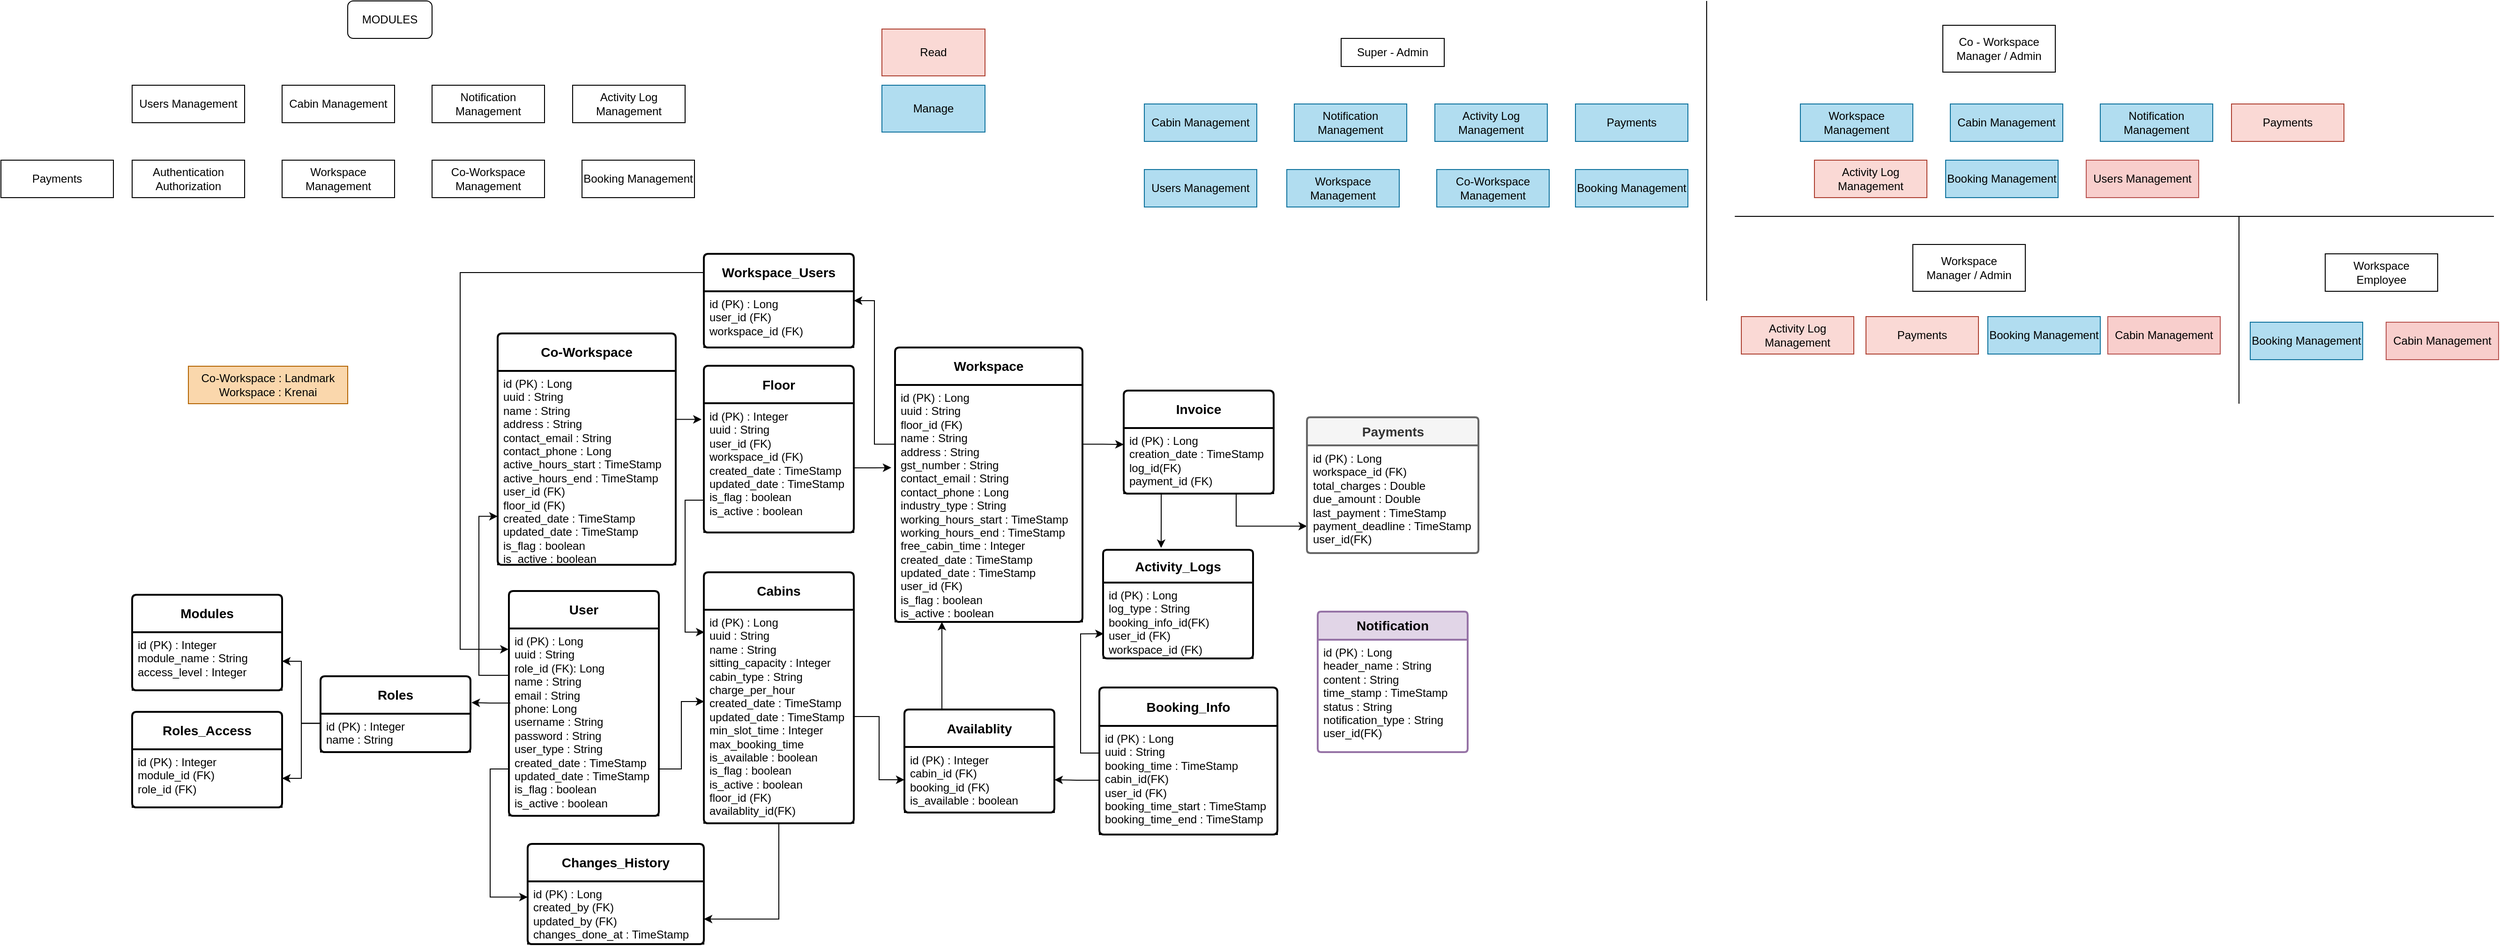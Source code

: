 <mxfile version="26.0.4">
  <diagram name="Page-1" id="Hbr4fW7oNGjuH58WPVC-">
    <mxGraphModel dx="6043" dy="2033" grid="1" gridSize="10" guides="1" tooltips="1" connect="1" arrows="1" fold="1" page="1" pageScale="1" pageWidth="850" pageHeight="1100" math="0" shadow="0">
      <root>
        <mxCell id="0" />
        <mxCell id="1" parent="0" />
        <mxCell id="i0zj9YfqIQTJ_gesHQt6-1" value="&lt;p&gt;&lt;span&gt;&lt;strong&gt;User&lt;/strong&gt;&lt;/span&gt;&lt;/p&gt;" style="swimlane;childLayout=stackLayout;horizontal=1;startSize=40;horizontalStack=0;rounded=1;fontSize=14;fontStyle=0;strokeWidth=2;resizeParent=0;resizeLast=1;shadow=0;dashed=0;align=center;arcSize=4;whiteSpace=wrap;html=1;fillColor=none;" parent="1" vertex="1">
          <mxGeometry x="-3278" y="-440" width="160" height="240" as="geometry" />
        </mxCell>
        <mxCell id="i0zj9YfqIQTJ_gesHQt6-2" value="&lt;div&gt;id (PK) : Long&lt;/div&gt;&lt;div&gt;uuid : String&lt;br&gt;&lt;/div&gt;&lt;div&gt;role_id (FK): Long&lt;br&gt;&lt;/div&gt;name : String&lt;br&gt;email : String&lt;br&gt;phone: Long&lt;br&gt;&lt;div&gt;username : String&lt;br&gt;&lt;/div&gt;password : String&lt;br&gt;user_type : String&lt;br&gt;&lt;div&gt;created_date : TimeStamp&lt;/div&gt;&lt;div&gt;updated_date : TimeStamp&lt;/div&gt;&lt;div&gt;is_flag : boolean&lt;/div&gt;&lt;div&gt;is_active : boolean&lt;/div&gt;" style="align=left;fillColor=none;spacingLeft=4;fontSize=12;verticalAlign=top;resizable=0;rotatable=0;part=1;html=1;" parent="i0zj9YfqIQTJ_gesHQt6-1" vertex="1">
          <mxGeometry y="40" width="160" height="200" as="geometry" />
        </mxCell>
        <mxCell id="i0zj9YfqIQTJ_gesHQt6-34" style="edgeStyle=orthogonalEdgeStyle;rounded=0;orthogonalLoop=1;jettySize=auto;html=1;exitX=0;exitY=0.25;exitDx=0;exitDy=0;entryX=1;entryY=0.5;entryDx=0;entryDy=0;fillColor=none;" parent="1" source="i0zj9YfqIQTJ_gesHQt6-4" target="i0zj9YfqIQTJ_gesHQt6-8" edge="1">
          <mxGeometry relative="1" as="geometry" />
        </mxCell>
        <mxCell id="i0zj9YfqIQTJ_gesHQt6-3" value="&lt;p&gt;&lt;span&gt;&lt;strong&gt;Roles&lt;/strong&gt;&lt;/span&gt;&lt;/p&gt;" style="swimlane;childLayout=stackLayout;horizontal=1;startSize=40;horizontalStack=0;rounded=1;fontSize=14;fontStyle=0;strokeWidth=2;resizeParent=0;resizeLast=1;shadow=0;dashed=0;align=center;arcSize=4;whiteSpace=wrap;html=1;fillColor=none;" parent="1" vertex="1">
          <mxGeometry x="-3479" y="-349" width="160" height="81" as="geometry" />
        </mxCell>
        <mxCell id="i0zj9YfqIQTJ_gesHQt6-4" value="id (PK) : Integer&lt;br&gt;name : String" style="align=left;fillColor=none;spacingLeft=4;fontSize=12;verticalAlign=top;resizable=0;rotatable=0;part=1;html=1;" parent="i0zj9YfqIQTJ_gesHQt6-3" vertex="1">
          <mxGeometry y="40" width="160" height="41" as="geometry" />
        </mxCell>
        <mxCell id="i0zj9YfqIQTJ_gesHQt6-5" value="&lt;p&gt;&lt;span&gt;&lt;strong&gt;Roles_Access&lt;/strong&gt;&lt;/span&gt;&lt;/p&gt;" style="swimlane;childLayout=stackLayout;horizontal=1;startSize=40;horizontalStack=0;rounded=1;fontSize=14;fontStyle=0;strokeWidth=2;resizeParent=0;resizeLast=1;shadow=0;dashed=0;align=center;arcSize=4;whiteSpace=wrap;html=1;fillColor=none;" parent="1" vertex="1">
          <mxGeometry x="-3680" y="-311" width="160" height="102" as="geometry" />
        </mxCell>
        <mxCell id="i0zj9YfqIQTJ_gesHQt6-6" value="&lt;div&gt;id (PK) : Integer&lt;br&gt;&lt;/div&gt;&lt;div&gt;module_id (FK) &lt;br&gt;&lt;/div&gt;&lt;div&gt;role_id (FK)&lt;br&gt;&lt;/div&gt;" style="align=left;fillColor=none;spacingLeft=4;fontSize=12;verticalAlign=top;resizable=0;rotatable=0;part=1;html=1;" parent="i0zj9YfqIQTJ_gesHQt6-5" vertex="1">
          <mxGeometry y="40" width="160" height="62" as="geometry" />
        </mxCell>
        <mxCell id="i0zj9YfqIQTJ_gesHQt6-7" value="&lt;b&gt;Modules&lt;/b&gt;" style="swimlane;childLayout=stackLayout;horizontal=1;startSize=40;horizontalStack=0;rounded=1;fontSize=14;fontStyle=0;strokeWidth=2;resizeParent=0;resizeLast=1;shadow=0;dashed=0;align=center;arcSize=4;whiteSpace=wrap;html=1;fillColor=none;" parent="1" vertex="1">
          <mxGeometry x="-3680" y="-436" width="160" height="102" as="geometry" />
        </mxCell>
        <mxCell id="i0zj9YfqIQTJ_gesHQt6-8" value="id (PK) : Integer&lt;br&gt;module_name : String&lt;br&gt;access_level : Integer" style="align=left;fillColor=none;spacingLeft=4;fontSize=12;verticalAlign=top;resizable=0;rotatable=0;part=1;html=1;" parent="i0zj9YfqIQTJ_gesHQt6-7" vertex="1">
          <mxGeometry y="40" width="160" height="62" as="geometry" />
        </mxCell>
        <mxCell id="i0zj9YfqIQTJ_gesHQt6-14" style="edgeStyle=orthogonalEdgeStyle;rounded=0;orthogonalLoop=1;jettySize=auto;html=1;exitX=0.009;exitY=0.398;exitDx=0;exitDy=0;entryX=1.007;entryY=0.347;entryDx=0;entryDy=0;entryPerimeter=0;exitPerimeter=0;fillColor=none;" parent="1" source="i0zj9YfqIQTJ_gesHQt6-2" target="i0zj9YfqIQTJ_gesHQt6-3" edge="1">
          <mxGeometry relative="1" as="geometry" />
        </mxCell>
        <mxCell id="i0zj9YfqIQTJ_gesHQt6-18" style="edgeStyle=orthogonalEdgeStyle;rounded=0;orthogonalLoop=1;jettySize=auto;html=1;exitX=0;exitY=0.25;exitDx=0;exitDy=0;entryX=1;entryY=0.5;entryDx=0;entryDy=0;fillColor=none;" parent="1" source="i0zj9YfqIQTJ_gesHQt6-4" target="i0zj9YfqIQTJ_gesHQt6-6" edge="1">
          <mxGeometry relative="1" as="geometry" />
        </mxCell>
        <mxCell id="i0zj9YfqIQTJ_gesHQt6-20" value="&lt;div&gt;&lt;strong&gt;Workspace&lt;/strong&gt;&lt;br&gt;&lt;/div&gt;" style="swimlane;childLayout=stackLayout;horizontal=1;startSize=40;horizontalStack=0;rounded=1;fontSize=14;fontStyle=0;strokeWidth=2;resizeParent=0;resizeLast=1;shadow=0;dashed=0;align=center;arcSize=4;whiteSpace=wrap;html=1;fillColor=none;" parent="1" vertex="1">
          <mxGeometry x="-2866" y="-700" width="200" height="293" as="geometry" />
        </mxCell>
        <mxCell id="i0zj9YfqIQTJ_gesHQt6-21" value="&lt;div&gt;id (PK) : Long&lt;/div&gt;&lt;div&gt;uuid : String&lt;br&gt;&lt;/div&gt;floor_id (FK) &lt;br&gt;name : String&lt;br&gt;address : String&lt;br&gt;gst_number : String&lt;br&gt;&lt;div&gt;contact_email : String&lt;br&gt;&lt;/div&gt;contact_phone : Long&lt;br&gt;&lt;div&gt;industry_type : String&lt;br&gt;&lt;/div&gt;&lt;div&gt;working_hours_start : TimeStamp&lt;br&gt;working_hours_end : TimeStamp&lt;br&gt;&lt;/div&gt;&lt;div&gt;free_cabin_time : Integer&lt;br&gt;&lt;/div&gt;&lt;div&gt;&lt;div&gt;created_date : TimeStamp&lt;/div&gt;&lt;div&gt;updated_date : TimeStamp&lt;/div&gt;&lt;div&gt;&lt;div&gt;user_id (FK)&lt;/div&gt;&lt;/div&gt;&lt;div&gt;is_flag : boolean&lt;/div&gt;&lt;div&gt;is_active : boolean&lt;/div&gt;&lt;/div&gt;" style="align=left;fillColor=none;spacingLeft=4;fontSize=12;verticalAlign=top;resizable=0;rotatable=0;part=1;html=1;" parent="i0zj9YfqIQTJ_gesHQt6-20" vertex="1">
          <mxGeometry y="40" width="200" height="253" as="geometry" />
        </mxCell>
        <mxCell id="i0zj9YfqIQTJ_gesHQt6-26" value="&lt;strong&gt;Co-&lt;/strong&gt;&lt;b&gt;Workspace&lt;/b&gt;" style="swimlane;childLayout=stackLayout;horizontal=1;startSize=40;horizontalStack=0;rounded=1;fontSize=14;fontStyle=0;strokeWidth=2;resizeParent=0;resizeLast=1;shadow=0;dashed=0;align=center;arcSize=4;whiteSpace=wrap;html=1;fillColor=none;" parent="1" vertex="1">
          <mxGeometry x="-3290" y="-715" width="190" height="247" as="geometry" />
        </mxCell>
        <mxCell id="i0zj9YfqIQTJ_gesHQt6-27" value="&lt;div&gt;id (PK) : Long&lt;/div&gt;&lt;div&gt;uuid : String&lt;br&gt;&lt;/div&gt;name : String&lt;br&gt;address : String&lt;br&gt;contact_email : String&lt;br&gt;&lt;div&gt;contact_phone : Long&lt;/div&gt;&lt;div&gt;&lt;div&gt;active_hours_start : TimeStamp&lt;br&gt;active_hours_end : TimeStamp&lt;br&gt;&lt;/div&gt;&lt;/div&gt;&lt;div&gt;user_id (FK)&lt;/div&gt;&lt;div&gt;floor_id (FK)&lt;/div&gt;&lt;div&gt;&lt;div&gt;&lt;div&gt;created_date : TimeStamp&lt;/div&gt;&lt;div&gt;updated_date : TimeStamp&lt;/div&gt;&lt;div&gt;is_flag : boolean&lt;/div&gt;&lt;div&gt;is_active : boolean&lt;/div&gt;&lt;/div&gt;&lt;/div&gt;" style="align=left;fillColor=none;spacingLeft=4;fontSize=12;verticalAlign=top;resizable=0;rotatable=0;part=1;html=1;" parent="i0zj9YfqIQTJ_gesHQt6-26" vertex="1">
          <mxGeometry y="40" width="190" height="207" as="geometry" />
        </mxCell>
        <mxCell id="i0zj9YfqIQTJ_gesHQt6-32" value="&lt;div&gt;&lt;strong&gt;Cabins&lt;/strong&gt;&lt;/div&gt;" style="swimlane;childLayout=stackLayout;horizontal=1;startSize=40;horizontalStack=0;rounded=1;fontSize=14;fontStyle=0;strokeWidth=2;resizeParent=0;resizeLast=1;shadow=0;dashed=0;align=center;arcSize=4;whiteSpace=wrap;html=1;fillColor=none;" parent="1" vertex="1">
          <mxGeometry x="-3070" y="-460" width="160" height="268" as="geometry" />
        </mxCell>
        <mxCell id="i0zj9YfqIQTJ_gesHQt6-33" value="&lt;div&gt;id (PK) : Long&lt;/div&gt;&lt;div&gt;uuid : String&lt;br&gt;&lt;/div&gt;name : String&lt;br&gt;&lt;div&gt;sitting_capacity : Integer&lt;/div&gt;&lt;div&gt;cabin_type : String&lt;br&gt;&lt;/div&gt;&lt;div&gt;charge_per_hour&lt;/div&gt;&lt;div&gt;&lt;div&gt;created_date : TimeStamp&lt;/div&gt;&lt;div&gt;updated_date : TimeStamp&lt;/div&gt;&lt;div&gt;min_slot_time : Integer&lt;/div&gt;&lt;div&gt;max_booking_time&lt;br&gt;&lt;/div&gt;&lt;div&gt;is_available : boolean&lt;br&gt;&lt;/div&gt;&lt;div&gt;is_flag : boolean&lt;/div&gt;&lt;div&gt;is_active : boolean&lt;/div&gt;&lt;/div&gt;&lt;div&gt;floor_id (FK)&lt;/div&gt;&lt;div&gt;availablity_id(FK)&lt;br&gt;&lt;/div&gt;" style="align=left;fillColor=none;spacingLeft=4;fontSize=12;verticalAlign=top;resizable=0;rotatable=0;part=1;html=1;" parent="i0zj9YfqIQTJ_gesHQt6-32" vertex="1">
          <mxGeometry y="40" width="160" height="228" as="geometry" />
        </mxCell>
        <mxCell id="6uWzE0YaMPxojv6-Itjr-31" style="edgeStyle=orthogonalEdgeStyle;rounded=0;orthogonalLoop=1;jettySize=auto;html=1;exitX=0.25;exitY=0;exitDx=0;exitDy=0;entryX=0.25;entryY=1;entryDx=0;entryDy=0;" edge="1" parent="1" source="i0zj9YfqIQTJ_gesHQt6-37" target="i0zj9YfqIQTJ_gesHQt6-20">
          <mxGeometry relative="1" as="geometry" />
        </mxCell>
        <mxCell id="i0zj9YfqIQTJ_gesHQt6-37" value="&lt;b&gt;Availablity&lt;/b&gt;" style="swimlane;childLayout=stackLayout;horizontal=1;startSize=40;horizontalStack=0;rounded=1;fontSize=14;fontStyle=0;strokeWidth=2;resizeParent=0;resizeLast=1;shadow=0;dashed=0;align=center;arcSize=4;whiteSpace=wrap;html=1;fillColor=none;" parent="1" vertex="1">
          <mxGeometry x="-2856" y="-313.5" width="160" height="110" as="geometry" />
        </mxCell>
        <mxCell id="i0zj9YfqIQTJ_gesHQt6-38" value="&lt;div&gt;id (PK) : Integer&lt;br&gt;&lt;/div&gt;&lt;div&gt;cabin_id (FK) &lt;br&gt;&lt;/div&gt;&lt;div&gt;booking_id (FK)&lt;/div&gt;&lt;div&gt;is_available : boolean&lt;/div&gt;" style="align=left;fillColor=none;spacingLeft=4;fontSize=12;verticalAlign=top;resizable=0;rotatable=0;part=1;html=1;" parent="i0zj9YfqIQTJ_gesHQt6-37" vertex="1">
          <mxGeometry y="40" width="160" height="70" as="geometry" />
        </mxCell>
        <mxCell id="i0zj9YfqIQTJ_gesHQt6-40" value="&lt;p&gt;&lt;span&gt;&lt;strong&gt;Floor&lt;/strong&gt;&lt;/span&gt;&lt;/p&gt;" style="swimlane;childLayout=stackLayout;horizontal=1;startSize=40;horizontalStack=0;rounded=1;fontSize=14;fontStyle=0;strokeWidth=2;resizeParent=0;resizeLast=1;shadow=0;dashed=0;align=center;arcSize=4;whiteSpace=wrap;html=1;fillColor=none;" parent="1" vertex="1">
          <mxGeometry x="-3070" y="-680.5" width="160" height="178" as="geometry">
            <mxRectangle x="-599" y="1382" width="80" height="60" as="alternateBounds" />
          </mxGeometry>
        </mxCell>
        <mxCell id="i0zj9YfqIQTJ_gesHQt6-41" value="&lt;div&gt;id (PK) : Integer&lt;/div&gt;&lt;div&gt;uuid : String&lt;br&gt;&lt;/div&gt;&lt;div&gt;user_id (FK)&lt;/div&gt;&lt;div&gt;workspace_id (FK)&lt;/div&gt;&lt;div&gt;&lt;div&gt;&lt;div&gt;created_date : TimeStamp&lt;/div&gt;&lt;div&gt;updated_date : TimeStamp&lt;/div&gt;&lt;div&gt;is_flag : boolean&lt;/div&gt;&lt;div&gt;is_active : boolean&lt;/div&gt;&lt;/div&gt;&lt;/div&gt;" style="align=left;fillColor=none;spacingLeft=4;fontSize=12;verticalAlign=top;resizable=0;rotatable=0;part=1;html=1;" parent="i0zj9YfqIQTJ_gesHQt6-40" vertex="1">
          <mxGeometry y="40" width="160" height="138" as="geometry" />
        </mxCell>
        <mxCell id="i0zj9YfqIQTJ_gesHQt6-46" value="&lt;b&gt;Activity_Logs&lt;br&gt;&lt;/b&gt;" style="swimlane;childLayout=stackLayout;horizontal=1;startSize=35;horizontalStack=0;rounded=1;fontSize=14;fontStyle=0;strokeWidth=2;resizeParent=0;resizeLast=1;shadow=0;dashed=0;align=center;arcSize=4;whiteSpace=wrap;html=1;fillColor=none;" parent="1" vertex="1">
          <mxGeometry x="-2644" y="-484" width="160" height="116" as="geometry" />
        </mxCell>
        <mxCell id="i0zj9YfqIQTJ_gesHQt6-47" value="id (PK) : Long&lt;br&gt;log_type : String&lt;br&gt;&lt;div&gt;booking_info_id(FK)&lt;/div&gt;&lt;div&gt;user_id (FK)&lt;/div&gt;&lt;div&gt;workspace_id (FK)&lt;br&gt;&lt;/div&gt;" style="align=left;fillColor=none;spacingLeft=4;fontSize=12;verticalAlign=top;resizable=0;rotatable=0;part=1;html=1;" parent="i0zj9YfqIQTJ_gesHQt6-46" vertex="1">
          <mxGeometry y="35" width="160" height="81" as="geometry" />
        </mxCell>
        <mxCell id="i0zj9YfqIQTJ_gesHQt6-48" value="&lt;b&gt;Booking_Info&lt;/b&gt;" style="swimlane;childLayout=stackLayout;horizontal=1;startSize=41;horizontalStack=0;rounded=1;fontSize=14;fontStyle=0;strokeWidth=2;resizeParent=0;resizeLast=1;shadow=0;dashed=0;align=center;arcSize=4;whiteSpace=wrap;html=1;fillColor=none;" parent="1" vertex="1">
          <mxGeometry x="-2648" y="-337" width="190" height="157" as="geometry" />
        </mxCell>
        <mxCell id="i0zj9YfqIQTJ_gesHQt6-49" value="&lt;div&gt;id (PK) : Long&lt;/div&gt;uuid : String&lt;br&gt;&lt;div&gt;booking_time : TimeStamp&lt;/div&gt;&lt;div&gt;cabin_id(FK) &lt;/div&gt;user_id (FK)&lt;br&gt;&lt;div&gt;booking_time_start : TimeStamp&lt;/div&gt;&lt;div&gt;booking_time_end : TimeStamp&lt;/div&gt;" style="align=left;fillColor=none;spacingLeft=4;fontSize=12;verticalAlign=top;resizable=0;rotatable=0;part=1;html=1;" parent="i0zj9YfqIQTJ_gesHQt6-48" vertex="1">
          <mxGeometry y="41" width="190" height="116" as="geometry" />
        </mxCell>
        <mxCell id="6uWzE0YaMPxojv6-Itjr-39" style="edgeStyle=orthogonalEdgeStyle;rounded=0;orthogonalLoop=1;jettySize=auto;html=1;exitX=0.75;exitY=1;exitDx=0;exitDy=0;entryX=0;entryY=0.75;entryDx=0;entryDy=0;" edge="1" parent="1" source="i0zj9YfqIQTJ_gesHQt6-50" target="6uWzE0YaMPxojv6-Itjr-38">
          <mxGeometry relative="1" as="geometry" />
        </mxCell>
        <mxCell id="i0zj9YfqIQTJ_gesHQt6-50" value="&lt;b&gt;Invoice&lt;br&gt;&lt;/b&gt;" style="swimlane;childLayout=stackLayout;horizontal=1;startSize=40;horizontalStack=0;rounded=1;fontSize=14;fontStyle=0;strokeWidth=2;resizeParent=0;resizeLast=1;shadow=0;dashed=0;align=center;arcSize=4;whiteSpace=wrap;html=1;fillColor=none;" parent="1" vertex="1">
          <mxGeometry x="-2622" y="-654" width="160" height="110" as="geometry" />
        </mxCell>
        <mxCell id="i0zj9YfqIQTJ_gesHQt6-51" value="&lt;div&gt;id (PK) : Long&lt;br&gt;&lt;/div&gt;creation_date : TimeStamp&lt;br&gt;&lt;div&gt;log_id(FK)&lt;/div&gt;&lt;div&gt;payment_id (FK)&lt;/div&gt;" style="align=left;fillColor=none;spacingLeft=4;fontSize=12;verticalAlign=top;resizable=0;rotatable=0;part=1;html=1;" parent="i0zj9YfqIQTJ_gesHQt6-50" vertex="1">
          <mxGeometry y="40" width="160" height="70" as="geometry" />
        </mxCell>
        <mxCell id="i0zj9YfqIQTJ_gesHQt6-56" value="&lt;b&gt;Notification&lt;/b&gt;" style="swimlane;childLayout=stackLayout;horizontal=1;startSize=30;horizontalStack=0;rounded=1;fontSize=14;fontStyle=0;strokeWidth=2;resizeParent=0;resizeLast=1;shadow=0;dashed=0;align=center;arcSize=4;whiteSpace=wrap;html=1;fillColor=#e1d5e7;strokeColor=#9673a6;" parent="1" vertex="1">
          <mxGeometry x="-2415" y="-418" width="160" height="150" as="geometry" />
        </mxCell>
        <mxCell id="i0zj9YfqIQTJ_gesHQt6-57" value="&lt;div&gt;id (PK) : Long&lt;br&gt;&lt;/div&gt;header_name : String&lt;br&gt;&lt;div&gt;content : String &lt;br&gt;&lt;/div&gt;&lt;div&gt;time_stamp : TimeStamp&lt;br&gt;&lt;/div&gt;&lt;div&gt;status : String&lt;br&gt;&lt;/div&gt;&lt;div&gt;notification_type : String&lt;br&gt;&lt;/div&gt;&lt;div&gt;user_id(FK)&lt;br&gt;&lt;/div&gt;&lt;div&gt;&lt;br&gt;&lt;/div&gt;" style="align=left;strokeColor=none;fillColor=none;spacingLeft=4;fontSize=12;verticalAlign=top;resizable=0;rotatable=0;part=1;html=1;" parent="i0zj9YfqIQTJ_gesHQt6-56" vertex="1">
          <mxGeometry y="30" width="160" height="120" as="geometry" />
        </mxCell>
        <mxCell id="i0zj9YfqIQTJ_gesHQt6-70" style="edgeStyle=orthogonalEdgeStyle;rounded=0;orthogonalLoop=1;jettySize=auto;html=1;exitX=1;exitY=0.25;exitDx=0;exitDy=0;entryX=0;entryY=0.25;entryDx=0;entryDy=0;" parent="1" source="i0zj9YfqIQTJ_gesHQt6-21" target="i0zj9YfqIQTJ_gesHQt6-51" edge="1">
          <mxGeometry relative="1" as="geometry" />
        </mxCell>
        <mxCell id="i0zj9YfqIQTJ_gesHQt6-75" value="MODULES" style="rounded=1;whiteSpace=wrap;html=1;" parent="1" vertex="1">
          <mxGeometry x="-3450" y="-1070" width="90" height="40" as="geometry" />
        </mxCell>
        <mxCell id="i0zj9YfqIQTJ_gesHQt6-76" value="&lt;div&gt;Authentication&lt;/div&gt;&lt;div&gt;Authorization&lt;br&gt;&lt;/div&gt;" style="rounded=0;whiteSpace=wrap;html=1;" parent="1" vertex="1">
          <mxGeometry x="-3680" y="-900" width="120" height="40" as="geometry" />
        </mxCell>
        <mxCell id="i0zj9YfqIQTJ_gesHQt6-77" value="Users Management" style="rounded=0;whiteSpace=wrap;html=1;" parent="1" vertex="1">
          <mxGeometry x="-3680" y="-980" width="120" height="40" as="geometry" />
        </mxCell>
        <mxCell id="i0zj9YfqIQTJ_gesHQt6-78" value="Co-Workspace Management" style="rounded=0;whiteSpace=wrap;html=1;" parent="1" vertex="1">
          <mxGeometry x="-3360" y="-900" width="120" height="40" as="geometry" />
        </mxCell>
        <mxCell id="i0zj9YfqIQTJ_gesHQt6-79" value="Workspace Management" style="rounded=0;whiteSpace=wrap;html=1;" parent="1" vertex="1">
          <mxGeometry x="-3520" y="-900" width="120" height="40" as="geometry" />
        </mxCell>
        <mxCell id="i0zj9YfqIQTJ_gesHQt6-80" value="Booking Management" style="rounded=0;whiteSpace=wrap;html=1;" parent="1" vertex="1">
          <mxGeometry x="-3200" y="-900" width="120" height="40" as="geometry" />
        </mxCell>
        <mxCell id="i0zj9YfqIQTJ_gesHQt6-81" value="Cabin Management" style="rounded=0;whiteSpace=wrap;html=1;" parent="1" vertex="1">
          <mxGeometry x="-3520" y="-980" width="120" height="40" as="geometry" />
        </mxCell>
        <mxCell id="i0zj9YfqIQTJ_gesHQt6-82" value="&lt;div&gt;Notification&lt;/div&gt;&lt;div&gt;Management&lt;br&gt;&lt;/div&gt;" style="rounded=0;whiteSpace=wrap;html=1;" parent="1" vertex="1">
          <mxGeometry x="-3360" y="-980" width="120" height="40" as="geometry" />
        </mxCell>
        <mxCell id="i0zj9YfqIQTJ_gesHQt6-87" value="Activity Log Management" style="rounded=0;whiteSpace=wrap;html=1;" parent="1" vertex="1">
          <mxGeometry x="-3210" y="-980" width="120" height="40" as="geometry" />
        </mxCell>
        <mxCell id="i0zj9YfqIQTJ_gesHQt6-88" value="&lt;b&gt;Changes_History&lt;/b&gt;" style="swimlane;childLayout=stackLayout;horizontal=1;startSize=40;horizontalStack=0;rounded=1;fontSize=14;fontStyle=0;strokeWidth=2;resizeParent=0;resizeLast=1;shadow=0;dashed=0;align=center;arcSize=4;whiteSpace=wrap;html=1;fillColor=none;" parent="1" vertex="1">
          <mxGeometry x="-3258" y="-170" width="188" height="107" as="geometry" />
        </mxCell>
        <mxCell id="i0zj9YfqIQTJ_gesHQt6-89" value="&lt;div&gt;id (PK) : Long&lt;br&gt;&lt;/div&gt;&lt;div&gt;created_by (FK) &lt;br&gt;&lt;/div&gt;&lt;div&gt;updated_by (FK)&lt;/div&gt;&lt;div&gt;changes_done_at : TimeStamp&lt;/div&gt;" style="align=left;fillColor=none;spacingLeft=4;fontSize=12;verticalAlign=top;resizable=0;rotatable=0;part=1;html=1;" parent="i0zj9YfqIQTJ_gesHQt6-88" vertex="1">
          <mxGeometry y="40" width="188" height="67" as="geometry" />
        </mxCell>
        <mxCell id="i0zj9YfqIQTJ_gesHQt6-90" style="edgeStyle=orthogonalEdgeStyle;rounded=0;orthogonalLoop=1;jettySize=auto;html=1;exitX=0;exitY=0.75;exitDx=0;exitDy=0;entryX=0;entryY=0.25;entryDx=0;entryDy=0;" parent="1" source="i0zj9YfqIQTJ_gesHQt6-2" target="i0zj9YfqIQTJ_gesHQt6-89" edge="1">
          <mxGeometry relative="1" as="geometry" />
        </mxCell>
        <mxCell id="i0zj9YfqIQTJ_gesHQt6-98" value="Users Management" style="rounded=0;whiteSpace=wrap;html=1;fillColor=#b1ddf0;strokeColor=#10739e;" parent="1" vertex="1">
          <mxGeometry x="-2600" y="-890" width="120" height="40" as="geometry" />
        </mxCell>
        <mxCell id="i0zj9YfqIQTJ_gesHQt6-99" value="Co-Workspace Management" style="rounded=0;whiteSpace=wrap;html=1;fillColor=#b1ddf0;strokeColor=#10739e;" parent="1" vertex="1">
          <mxGeometry x="-2288" y="-890" width="120" height="40" as="geometry" />
        </mxCell>
        <mxCell id="i0zj9YfqIQTJ_gesHQt6-100" value="Workspace Management" style="rounded=0;whiteSpace=wrap;html=1;fillColor=#b1ddf0;strokeColor=#10739e;" parent="1" vertex="1">
          <mxGeometry x="-2448" y="-890" width="120" height="40" as="geometry" />
        </mxCell>
        <mxCell id="i0zj9YfqIQTJ_gesHQt6-101" value="Booking Management" style="rounded=0;whiteSpace=wrap;html=1;fillColor=#b1ddf0;strokeColor=#10739e;" parent="1" vertex="1">
          <mxGeometry x="-2140" y="-890" width="120" height="40" as="geometry" />
        </mxCell>
        <mxCell id="i0zj9YfqIQTJ_gesHQt6-102" value="Cabin Management" style="rounded=0;whiteSpace=wrap;html=1;fillColor=#b1ddf0;strokeColor=#10739e;" parent="1" vertex="1">
          <mxGeometry x="-2600" y="-960" width="120" height="40" as="geometry" />
        </mxCell>
        <mxCell id="i0zj9YfqIQTJ_gesHQt6-103" value="&lt;div&gt;Notification&lt;/div&gt;&lt;div&gt;Management&lt;br&gt;&lt;/div&gt;" style="rounded=0;whiteSpace=wrap;html=1;fillColor=#b1ddf0;strokeColor=#10739e;" parent="1" vertex="1">
          <mxGeometry x="-2440" y="-960" width="120" height="40" as="geometry" />
        </mxCell>
        <mxCell id="i0zj9YfqIQTJ_gesHQt6-106" value="Activity Log Management" style="rounded=0;whiteSpace=wrap;html=1;fillColor=#b1ddf0;strokeColor=#10739e;" parent="1" vertex="1">
          <mxGeometry x="-2290" y="-960" width="120" height="40" as="geometry" />
        </mxCell>
        <mxCell id="i0zj9YfqIQTJ_gesHQt6-107" value="Super - Admin" style="rounded=0;whiteSpace=wrap;html=1;" parent="1" vertex="1">
          <mxGeometry x="-2390" y="-1030" width="110" height="30" as="geometry" />
        </mxCell>
        <mxCell id="i0zj9YfqIQTJ_gesHQt6-111" value="Workspace Management" style="rounded=0;whiteSpace=wrap;html=1;fillColor=#b1ddf0;strokeColor=#10739e;" parent="1" vertex="1">
          <mxGeometry x="-1900" y="-960" width="120" height="40" as="geometry" />
        </mxCell>
        <mxCell id="i0zj9YfqIQTJ_gesHQt6-112" value="Booking Management" style="rounded=0;whiteSpace=wrap;html=1;fillColor=#b1ddf0;strokeColor=#10739e;" parent="1" vertex="1">
          <mxGeometry x="-1745" y="-900" width="120" height="40" as="geometry" />
        </mxCell>
        <mxCell id="i0zj9YfqIQTJ_gesHQt6-113" value="Cabin Management" style="rounded=0;whiteSpace=wrap;html=1;fillColor=#b1ddf0;strokeColor=#10739e;" parent="1" vertex="1">
          <mxGeometry x="-1740" y="-960" width="120" height="40" as="geometry" />
        </mxCell>
        <mxCell id="i0zj9YfqIQTJ_gesHQt6-114" value="&lt;div&gt;Notification&lt;/div&gt;&lt;div&gt;Management&lt;br&gt;&lt;/div&gt;" style="rounded=0;whiteSpace=wrap;html=1;fillColor=#b1ddf0;strokeColor=#10739e;" parent="1" vertex="1">
          <mxGeometry x="-1580" y="-960" width="120" height="40" as="geometry" />
        </mxCell>
        <mxCell id="i0zj9YfqIQTJ_gesHQt6-115" value="Activity Log Management" style="rounded=0;whiteSpace=wrap;html=1;fillColor=#fad9d5;strokeColor=#ae4132;" parent="1" vertex="1">
          <mxGeometry x="-1885" y="-900" width="120" height="40" as="geometry" />
        </mxCell>
        <mxCell id="i0zj9YfqIQTJ_gesHQt6-116" value="&lt;div&gt;Co - Workspace&lt;/div&gt;&lt;div&gt;Manager / Admin&lt;br&gt;&lt;/div&gt;" style="rounded=0;whiteSpace=wrap;html=1;" parent="1" vertex="1">
          <mxGeometry x="-1748" y="-1044" width="120" height="50" as="geometry" />
        </mxCell>
        <mxCell id="i0zj9YfqIQTJ_gesHQt6-125" value="Booking Management" style="rounded=0;whiteSpace=wrap;html=1;fillColor=#b1ddf0;strokeColor=#10739e;" parent="1" vertex="1">
          <mxGeometry x="-1700" y="-733" width="120" height="40" as="geometry" />
        </mxCell>
        <mxCell id="i0zj9YfqIQTJ_gesHQt6-128" value="Activity Log Management" style="rounded=0;whiteSpace=wrap;html=1;fillColor=#fad9d5;strokeColor=#ae4132;" parent="1" vertex="1">
          <mxGeometry x="-1963" y="-733" width="120" height="40" as="geometry" />
        </mxCell>
        <mxCell id="i0zj9YfqIQTJ_gesHQt6-129" value="&lt;div&gt;Workspace&lt;/div&gt;&lt;div&gt;Manager / Admin&lt;br&gt;&lt;/div&gt;" style="rounded=0;whiteSpace=wrap;html=1;" parent="1" vertex="1">
          <mxGeometry x="-1780" y="-810" width="120" height="50" as="geometry" />
        </mxCell>
        <mxCell id="i0zj9YfqIQTJ_gesHQt6-130" value="Booking Management" style="rounded=0;whiteSpace=wrap;html=1;fillColor=#b1ddf0;strokeColor=#10739e;" parent="1" vertex="1">
          <mxGeometry x="-1420" y="-727" width="120" height="40" as="geometry" />
        </mxCell>
        <mxCell id="i0zj9YfqIQTJ_gesHQt6-134" value="&lt;div&gt;Workspace&lt;/div&gt;&lt;div&gt;Employee&lt;/div&gt;" style="rounded=0;whiteSpace=wrap;html=1;" parent="1" vertex="1">
          <mxGeometry x="-1340" y="-800" width="120" height="40" as="geometry" />
        </mxCell>
        <mxCell id="i0zj9YfqIQTJ_gesHQt6-137" value="Read" style="rounded=0;whiteSpace=wrap;html=1;fillColor=#fad9d5;strokeColor=#ae4132;" parent="1" vertex="1">
          <mxGeometry x="-2880" y="-1040" width="110" height="50" as="geometry" />
        </mxCell>
        <mxCell id="i0zj9YfqIQTJ_gesHQt6-138" value="Manage" style="rounded=0;whiteSpace=wrap;html=1;fillColor=#b1ddf0;strokeColor=#10739e;" parent="1" vertex="1">
          <mxGeometry x="-2880" y="-980" width="110" height="50" as="geometry" />
        </mxCell>
        <mxCell id="ZUwX_merdfJP2ijp_3mD-2" value="&lt;div&gt;Co-Workspace : Landmark&lt;br&gt;&lt;/div&gt;&lt;div&gt;Workspace : Krenai&lt;/div&gt;" style="rounded=0;whiteSpace=wrap;html=1;fillColor=#fad7ac;strokeColor=#b46504;" parent="1" vertex="1">
          <mxGeometry x="-3620" y="-680" width="170" height="40" as="geometry" />
        </mxCell>
        <mxCell id="ZUwX_merdfJP2ijp_3mD-3" value="" style="endArrow=none;html=1;rounded=0;" parent="1" edge="1">
          <mxGeometry width="50" height="50" relative="1" as="geometry">
            <mxPoint x="-2000" y="-750" as="sourcePoint" />
            <mxPoint x="-2000" y="-1070" as="targetPoint" />
          </mxGeometry>
        </mxCell>
        <mxCell id="ZUwX_merdfJP2ijp_3mD-4" value="" style="endArrow=none;html=1;rounded=0;" parent="1" edge="1">
          <mxGeometry width="50" height="50" relative="1" as="geometry">
            <mxPoint x="-1970" y="-840" as="sourcePoint" />
            <mxPoint x="-1160" y="-840" as="targetPoint" />
          </mxGeometry>
        </mxCell>
        <mxCell id="ZUwX_merdfJP2ijp_3mD-5" value="" style="endArrow=none;html=1;rounded=0;" parent="1" edge="1">
          <mxGeometry width="50" height="50" relative="1" as="geometry">
            <mxPoint x="-1432" y="-640" as="sourcePoint" />
            <mxPoint x="-1432" y="-840" as="targetPoint" />
          </mxGeometry>
        </mxCell>
        <mxCell id="6uWzE0YaMPxojv6-Itjr-3" style="edgeStyle=orthogonalEdgeStyle;rounded=0;orthogonalLoop=1;jettySize=auto;html=1;exitX=0;exitY=0.75;exitDx=0;exitDy=0;entryX=0.004;entryY=0.105;entryDx=0;entryDy=0;entryPerimeter=0;" edge="1" parent="1" source="i0zj9YfqIQTJ_gesHQt6-41" target="i0zj9YfqIQTJ_gesHQt6-33">
          <mxGeometry relative="1" as="geometry" />
        </mxCell>
        <mxCell id="6uWzE0YaMPxojv6-Itjr-15" value="Users Management" style="rounded=0;whiteSpace=wrap;html=1;fillColor=#f8cecc;strokeColor=#b85450;" vertex="1" parent="1">
          <mxGeometry x="-1595" y="-900" width="120" height="40" as="geometry" />
        </mxCell>
        <mxCell id="6uWzE0YaMPxojv6-Itjr-22" value="Activity Log Management" style="rounded=0;whiteSpace=wrap;html=1;fillColor=#fad9d5;strokeColor=#ae4132;" vertex="1" parent="1">
          <mxGeometry x="-1275" y="-727" width="120" height="40" as="geometry" />
        </mxCell>
        <mxCell id="6uWzE0YaMPxojv6-Itjr-25" value="Cabin Management" style="rounded=0;whiteSpace=wrap;html=1;fillColor=#f8cecc;strokeColor=#b85450;" vertex="1" parent="1">
          <mxGeometry x="-1572" y="-733" width="120" height="40" as="geometry" />
        </mxCell>
        <mxCell id="6uWzE0YaMPxojv6-Itjr-26" value="Cabin Management" style="rounded=0;whiteSpace=wrap;html=1;fillColor=#f8cecc;strokeColor=#b85450;" vertex="1" parent="1">
          <mxGeometry x="-1275" y="-727" width="120" height="40" as="geometry" />
        </mxCell>
        <mxCell id="6uWzE0YaMPxojv6-Itjr-32" style="edgeStyle=orthogonalEdgeStyle;rounded=0;orthogonalLoop=1;jettySize=auto;html=1;exitX=0;exitY=0.25;exitDx=0;exitDy=0;entryX=0;entryY=0.75;entryDx=0;entryDy=0;" edge="1" parent="1" source="i0zj9YfqIQTJ_gesHQt6-2" target="i0zj9YfqIQTJ_gesHQt6-27">
          <mxGeometry relative="1" as="geometry">
            <Array as="points">
              <mxPoint x="-3310" y="-350" />
              <mxPoint x="-3310" y="-520" />
            </Array>
          </mxGeometry>
        </mxCell>
        <mxCell id="6uWzE0YaMPxojv6-Itjr-36" style="edgeStyle=orthogonalEdgeStyle;rounded=0;orthogonalLoop=1;jettySize=auto;html=1;exitX=0.25;exitY=1;exitDx=0;exitDy=0;entryX=0.387;entryY=-0.017;entryDx=0;entryDy=0;entryPerimeter=0;" edge="1" parent="1" source="i0zj9YfqIQTJ_gesHQt6-51" target="i0zj9YfqIQTJ_gesHQt6-46">
          <mxGeometry relative="1" as="geometry" />
        </mxCell>
        <mxCell id="6uWzE0YaMPxojv6-Itjr-37" value="&lt;b&gt;Payments&lt;/b&gt;" style="swimlane;childLayout=stackLayout;horizontal=1;startSize=30;horizontalStack=0;rounded=1;fontSize=14;fontStyle=0;strokeWidth=2;resizeParent=0;resizeLast=1;shadow=0;dashed=0;align=center;arcSize=4;whiteSpace=wrap;html=1;fillColor=#f5f5f5;fontColor=#333333;strokeColor=#666666;" vertex="1" parent="1">
          <mxGeometry x="-2426.5" y="-625.5" width="183" height="145" as="geometry" />
        </mxCell>
        <mxCell id="6uWzE0YaMPxojv6-Itjr-38" value="&lt;div&gt;id (PK) : Long&lt;br&gt;&lt;/div&gt;workspace_id (FK)&lt;div&gt;total_charges : Double&lt;/div&gt;&lt;div&gt;due_amount : Double&lt;br&gt;&lt;/div&gt;&lt;div&gt;last_payment : TimeStamp&lt;br&gt;&lt;/div&gt;&lt;div&gt;payment_deadline : TimeStamp&lt;/div&gt;&lt;div&gt;user_id(FK)&lt;br&gt;&lt;/div&gt;&lt;div&gt;&lt;br&gt;&lt;/div&gt;" style="align=left;strokeColor=none;fillColor=none;spacingLeft=4;fontSize=12;verticalAlign=top;resizable=0;rotatable=0;part=1;html=1;" vertex="1" parent="6uWzE0YaMPxojv6-Itjr-37">
          <mxGeometry y="30" width="183" height="115" as="geometry" />
        </mxCell>
        <mxCell id="6uWzE0YaMPxojv6-Itjr-40" value="Payments" style="rounded=0;whiteSpace=wrap;html=1;" vertex="1" parent="1">
          <mxGeometry x="-3820" y="-900" width="120" height="40" as="geometry" />
        </mxCell>
        <mxCell id="6uWzE0YaMPxojv6-Itjr-41" value="Payments" style="rounded=0;whiteSpace=wrap;html=1;fillColor=#b1ddf0;strokeColor=#10739e;" vertex="1" parent="1">
          <mxGeometry x="-2140" y="-960" width="120" height="40" as="geometry" />
        </mxCell>
        <mxCell id="6uWzE0YaMPxojv6-Itjr-42" value="Payments" style="rounded=0;whiteSpace=wrap;html=1;fillColor=#fad9d5;strokeColor=#ae4132;" vertex="1" parent="1">
          <mxGeometry x="-1440" y="-960" width="120" height="40" as="geometry" />
        </mxCell>
        <mxCell id="6uWzE0YaMPxojv6-Itjr-43" value="Payments" style="rounded=0;whiteSpace=wrap;html=1;fillColor=#fad9d5;strokeColor=#ae4132;" vertex="1" parent="1">
          <mxGeometry x="-1830" y="-733" width="120" height="40" as="geometry" />
        </mxCell>
        <mxCell id="6uWzE0YaMPxojv6-Itjr-46" style="edgeStyle=orthogonalEdgeStyle;rounded=0;orthogonalLoop=1;jettySize=auto;html=1;exitX=0;exitY=0.25;exitDx=0;exitDy=0;entryX=0.004;entryY=0.675;entryDx=0;entryDy=0;entryPerimeter=0;" edge="1" parent="1" source="i0zj9YfqIQTJ_gesHQt6-49" target="i0zj9YfqIQTJ_gesHQt6-47">
          <mxGeometry relative="1" as="geometry" />
        </mxCell>
        <mxCell id="6uWzE0YaMPxojv6-Itjr-48" style="edgeStyle=orthogonalEdgeStyle;rounded=0;orthogonalLoop=1;jettySize=auto;html=1;exitX=0;exitY=0.5;exitDx=0;exitDy=0;" edge="1" parent="1" source="i0zj9YfqIQTJ_gesHQt6-49" target="i0zj9YfqIQTJ_gesHQt6-38">
          <mxGeometry relative="1" as="geometry" />
        </mxCell>
        <mxCell id="6uWzE0YaMPxojv6-Itjr-50" style="edgeStyle=orthogonalEdgeStyle;rounded=0;orthogonalLoop=1;jettySize=auto;html=1;exitX=1;exitY=0.75;exitDx=0;exitDy=0;entryX=0.002;entryY=0.43;entryDx=0;entryDy=0;entryPerimeter=0;" edge="1" parent="1" source="i0zj9YfqIQTJ_gesHQt6-2" target="i0zj9YfqIQTJ_gesHQt6-33">
          <mxGeometry relative="1" as="geometry" />
        </mxCell>
        <mxCell id="6uWzE0YaMPxojv6-Itjr-51" style="edgeStyle=orthogonalEdgeStyle;rounded=0;orthogonalLoop=1;jettySize=auto;html=1;exitX=1;exitY=0.5;exitDx=0;exitDy=0;entryX=0;entryY=0.5;entryDx=0;entryDy=0;" edge="1" parent="1" source="i0zj9YfqIQTJ_gesHQt6-33" target="i0zj9YfqIQTJ_gesHQt6-38">
          <mxGeometry relative="1" as="geometry" />
        </mxCell>
        <mxCell id="6uWzE0YaMPxojv6-Itjr-53" value="&lt;b&gt;Workspace_Users&lt;br&gt;&lt;/b&gt;" style="swimlane;childLayout=stackLayout;horizontal=1;startSize=40;horizontalStack=0;rounded=1;fontSize=14;fontStyle=0;strokeWidth=2;resizeParent=0;resizeLast=1;shadow=0;dashed=0;align=center;arcSize=4;whiteSpace=wrap;html=1;fillColor=none;" vertex="1" parent="1">
          <mxGeometry x="-3070" y="-800" width="160" height="100" as="geometry" />
        </mxCell>
        <mxCell id="6uWzE0YaMPxojv6-Itjr-54" value="&lt;div&gt;id (PK) : Long&lt;/div&gt;&lt;div&gt;user_id (FK)&lt;/div&gt;&lt;div&gt;workspace_id (FK)&lt;/div&gt;" style="align=left;fillColor=none;spacingLeft=4;fontSize=12;verticalAlign=top;resizable=0;rotatable=0;part=1;html=1;" vertex="1" parent="6uWzE0YaMPxojv6-Itjr-53">
          <mxGeometry y="40" width="160" height="60" as="geometry" />
        </mxCell>
        <mxCell id="6uWzE0YaMPxojv6-Itjr-55" style="edgeStyle=orthogonalEdgeStyle;rounded=0;orthogonalLoop=1;jettySize=auto;html=1;exitX=0;exitY=0.25;exitDx=0;exitDy=0;entryX=1;entryY=0.5;entryDx=0;entryDy=0;" edge="1" parent="1" source="i0zj9YfqIQTJ_gesHQt6-21" target="6uWzE0YaMPxojv6-Itjr-53">
          <mxGeometry relative="1" as="geometry" />
        </mxCell>
        <mxCell id="6uWzE0YaMPxojv6-Itjr-56" style="edgeStyle=orthogonalEdgeStyle;rounded=0;orthogonalLoop=1;jettySize=auto;html=1;exitX=0;exitY=0;exitDx=0;exitDy=0;entryX=-0.002;entryY=0.111;entryDx=0;entryDy=0;entryPerimeter=0;" edge="1" parent="1" source="6uWzE0YaMPxojv6-Itjr-54" target="i0zj9YfqIQTJ_gesHQt6-2">
          <mxGeometry relative="1" as="geometry">
            <Array as="points">
              <mxPoint x="-3070" y="-780" />
              <mxPoint x="-3330" y="-780" />
              <mxPoint x="-3330" y="-378" />
            </Array>
          </mxGeometry>
        </mxCell>
        <mxCell id="6uWzE0YaMPxojv6-Itjr-58" style="edgeStyle=orthogonalEdgeStyle;rounded=0;orthogonalLoop=1;jettySize=auto;html=1;exitX=1;exitY=0.25;exitDx=0;exitDy=0;entryX=-0.015;entryY=0.122;entryDx=0;entryDy=0;entryPerimeter=0;" edge="1" parent="1" source="i0zj9YfqIQTJ_gesHQt6-27" target="i0zj9YfqIQTJ_gesHQt6-41">
          <mxGeometry relative="1" as="geometry" />
        </mxCell>
        <mxCell id="6uWzE0YaMPxojv6-Itjr-59" style="edgeStyle=orthogonalEdgeStyle;rounded=0;orthogonalLoop=1;jettySize=auto;html=1;exitX=1;exitY=0.5;exitDx=0;exitDy=0;entryX=-0.02;entryY=0.349;entryDx=0;entryDy=0;entryPerimeter=0;" edge="1" parent="1" source="i0zj9YfqIQTJ_gesHQt6-41" target="i0zj9YfqIQTJ_gesHQt6-21">
          <mxGeometry relative="1" as="geometry" />
        </mxCell>
        <mxCell id="6uWzE0YaMPxojv6-Itjr-62" style="edgeStyle=orthogonalEdgeStyle;rounded=0;orthogonalLoop=1;jettySize=auto;html=1;exitX=0.5;exitY=1;exitDx=0;exitDy=0;entryX=1;entryY=0.75;entryDx=0;entryDy=0;" edge="1" parent="1" source="i0zj9YfqIQTJ_gesHQt6-33" target="i0zj9YfqIQTJ_gesHQt6-88">
          <mxGeometry relative="1" as="geometry" />
        </mxCell>
      </root>
    </mxGraphModel>
  </diagram>
</mxfile>
